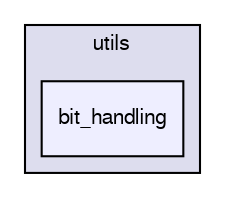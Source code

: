 digraph G {
  compound=true
  node [ fontsize="10", fontname="FreeSans"];
  edge [ labelfontsize="10", labelfontname="FreeSans"];
  subgraph clusterdir_e74a7c641d1b032fbb218d42b422d49b {
    graph [ bgcolor="#ddddee", pencolor="black", label="utils" fontname="FreeSans", fontsize="10", URL="dir_e74a7c641d1b032fbb218d42b422d49b.html"]
  dir_a6c413227712726e933527bc5937064e [shape=box, label="bit_handling", style="filled", fillcolor="#eeeeff", pencolor="black", URL="dir_a6c413227712726e933527bc5937064e.html"];
  }
}
